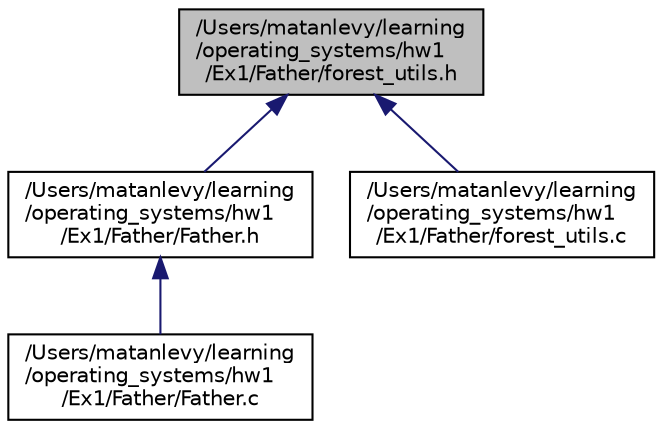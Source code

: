 digraph "/Users/matanlevy/learning/operating_systems/hw1/Ex1/Father/forest_utils.h"
{
 // INTERACTIVE_SVG=YES
 // LATEX_PDF_SIZE
  edge [fontname="Helvetica",fontsize="10",labelfontname="Helvetica",labelfontsize="10"];
  node [fontname="Helvetica",fontsize="10",shape=record];
  Node1 [label="/Users/matanlevy/learning\l/operating_systems/hw1\l/Ex1/Father/forest_utils.h",height=0.2,width=0.4,color="black", fillcolor="grey75", style="filled", fontcolor="black",tooltip="This sub-module will handle all forest related functions."];
  Node1 -> Node2 [dir="back",color="midnightblue",fontsize="10",style="solid",fontname="Helvetica"];
  Node2 [label="/Users/matanlevy/learning\l/operating_systems/hw1\l/Ex1/Father/Father.h",height=0.2,width=0.4,color="black", fillcolor="white", style="filled",URL="$_father_8h.html",tooltip="Father header file."];
  Node2 -> Node3 [dir="back",color="midnightblue",fontsize="10",style="solid",fontname="Helvetica"];
  Node3 [label="/Users/matanlevy/learning\l/operating_systems/hw1\l/Ex1/Father/Father.c",height=0.2,width=0.4,color="black", fillcolor="white", style="filled",URL="$_father_8c.html",tooltip="Father program is the entry program for Ex1. To accomplish the task described in EX1 instruction,..."];
  Node1 -> Node4 [dir="back",color="midnightblue",fontsize="10",style="solid",fontname="Helvetica"];
  Node4 [label="/Users/matanlevy/learning\l/operating_systems/hw1\l/Ex1/Father/forest_utils.c",height=0.2,width=0.4,color="black", fillcolor="white", style="filled",URL="$forest__utils_8c.html",tooltip="Holds all forest related functions. Allows to go through the forest and change each cell to the next ..."];
}
